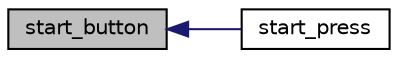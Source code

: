 digraph "start_button"
{
  edge [fontname="Helvetica",fontsize="10",labelfontname="Helvetica",labelfontsize="10"];
  node [fontname="Helvetica",fontsize="10",shape=record];
  rankdir="LR";
  Node1 [label="start_button",height=0.2,width=0.4,color="black", fillcolor="grey75", style="filled" fontcolor="black"];
  Node1 -> Node2 [dir="back",color="midnightblue",fontsize="10",style="solid",fontname="Helvetica"];
  Node2 [label="start_press",height=0.2,width=0.4,color="black", fillcolor="white", style="filled",URL="$lib__hb_8c.html#a0cdb3a3b9e978d9470d299807e7238cd"];
}
